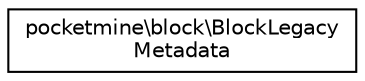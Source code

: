digraph "Graphical Class Hierarchy"
{
 // INTERACTIVE_SVG=YES
 // LATEX_PDF_SIZE
  edge [fontname="Helvetica",fontsize="10",labelfontname="Helvetica",labelfontsize="10"];
  node [fontname="Helvetica",fontsize="10",shape=record];
  rankdir="LR";
  Node0 [label="pocketmine\\block\\BlockLegacy\lMetadata",height=0.2,width=0.4,color="black", fillcolor="white", style="filled",URL="$d1/d04/classpocketmine_1_1block_1_1_block_legacy_metadata.html",tooltip=" "];
}
